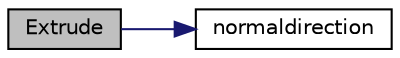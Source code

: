 digraph "Extrude"
{
  edge [fontname="Helvetica",fontsize="10",labelfontname="Helvetica",labelfontsize="10"];
  node [fontname="Helvetica",fontsize="10",shape=record];
  rankdir="LR";
  Node0 [label="Extrude",height=0.2,width=0.4,color="black", fillcolor="grey75", style="filled", fontcolor="black"];
  Node0 -> Node1 [color="midnightblue",fontsize="10",style="solid",fontname="Helvetica"];
  Node1 [label="normaldirection",height=0.2,width=0.4,color="black", fillcolor="white", style="filled",URL="$normaldirection_8cpp.html#aa924359ce4790f5b15afb08ea360b007"];
}
